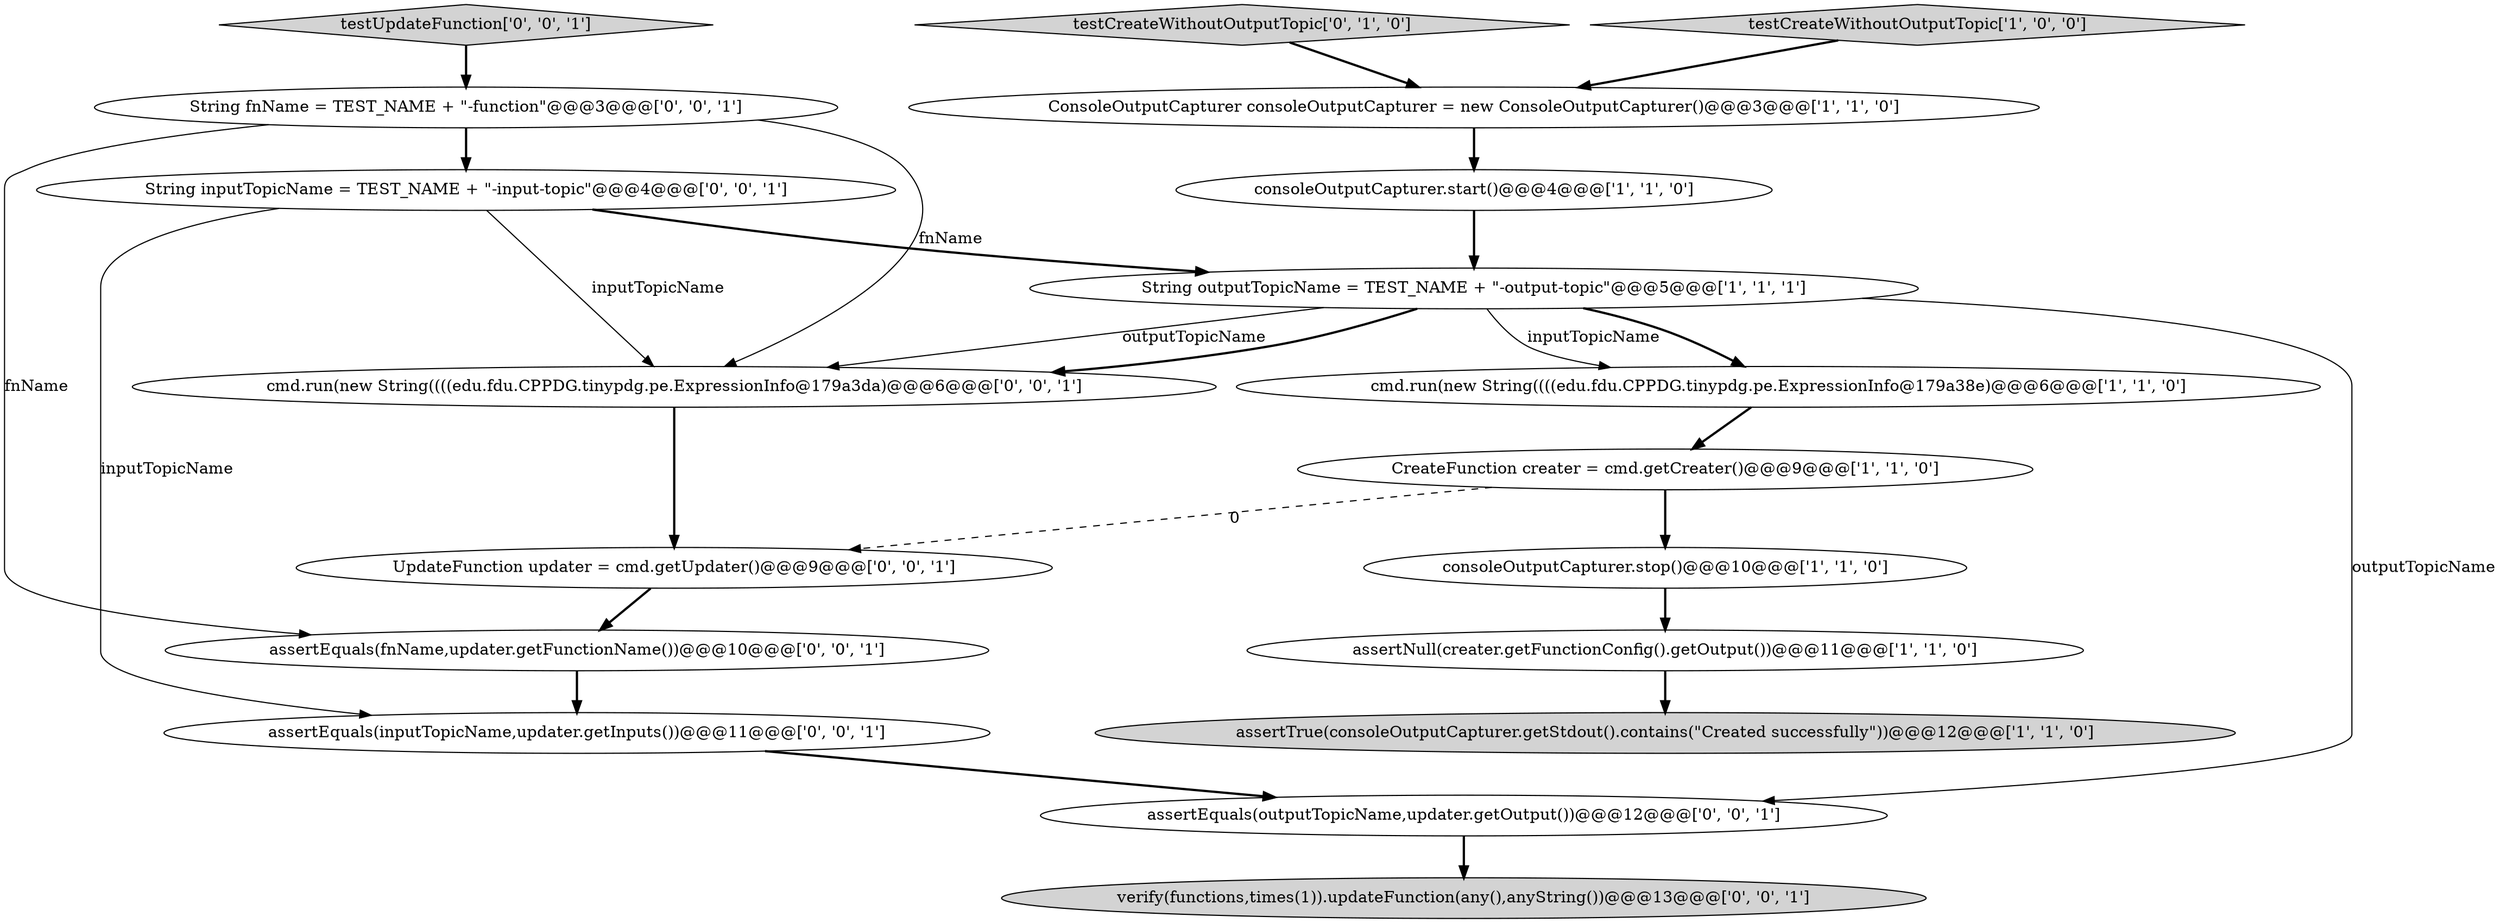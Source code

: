 digraph {
1 [style = filled, label = "cmd.run(new String((((edu.fdu.CPPDG.tinypdg.pe.ExpressionInfo@179a38e)@@@6@@@['1', '1', '0']", fillcolor = white, shape = ellipse image = "AAA0AAABBB1BBB"];
14 [style = filled, label = "String inputTopicName = TEST_NAME + \"-input-topic\"@@@4@@@['0', '0', '1']", fillcolor = white, shape = ellipse image = "AAA0AAABBB3BBB"];
8 [style = filled, label = "testCreateWithoutOutputTopic['1', '0', '0']", fillcolor = lightgray, shape = diamond image = "AAA0AAABBB1BBB"];
13 [style = filled, label = "UpdateFunction updater = cmd.getUpdater()@@@9@@@['0', '0', '1']", fillcolor = white, shape = ellipse image = "AAA0AAABBB3BBB"];
11 [style = filled, label = "assertEquals(outputTopicName,updater.getOutput())@@@12@@@['0', '0', '1']", fillcolor = white, shape = ellipse image = "AAA0AAABBB3BBB"];
17 [style = filled, label = "testUpdateFunction['0', '0', '1']", fillcolor = lightgray, shape = diamond image = "AAA0AAABBB3BBB"];
4 [style = filled, label = "consoleOutputCapturer.start()@@@4@@@['1', '1', '0']", fillcolor = white, shape = ellipse image = "AAA0AAABBB1BBB"];
7 [style = filled, label = "consoleOutputCapturer.stop()@@@10@@@['1', '1', '0']", fillcolor = white, shape = ellipse image = "AAA0AAABBB1BBB"];
9 [style = filled, label = "testCreateWithoutOutputTopic['0', '1', '0']", fillcolor = lightgray, shape = diamond image = "AAA0AAABBB2BBB"];
5 [style = filled, label = "assertNull(creater.getFunctionConfig().getOutput())@@@11@@@['1', '1', '0']", fillcolor = white, shape = ellipse image = "AAA0AAABBB1BBB"];
3 [style = filled, label = "ConsoleOutputCapturer consoleOutputCapturer = new ConsoleOutputCapturer()@@@3@@@['1', '1', '0']", fillcolor = white, shape = ellipse image = "AAA0AAABBB1BBB"];
10 [style = filled, label = "cmd.run(new String((((edu.fdu.CPPDG.tinypdg.pe.ExpressionInfo@179a3da)@@@6@@@['0', '0', '1']", fillcolor = white, shape = ellipse image = "AAA0AAABBB3BBB"];
16 [style = filled, label = "assertEquals(inputTopicName,updater.getInputs())@@@11@@@['0', '0', '1']", fillcolor = white, shape = ellipse image = "AAA0AAABBB3BBB"];
12 [style = filled, label = "verify(functions,times(1)).updateFunction(any(),anyString())@@@13@@@['0', '0', '1']", fillcolor = lightgray, shape = ellipse image = "AAA0AAABBB3BBB"];
6 [style = filled, label = "String outputTopicName = TEST_NAME + \"-output-topic\"@@@5@@@['1', '1', '1']", fillcolor = white, shape = ellipse image = "AAA0AAABBB1BBB"];
15 [style = filled, label = "String fnName = TEST_NAME + \"-function\"@@@3@@@['0', '0', '1']", fillcolor = white, shape = ellipse image = "AAA0AAABBB3BBB"];
18 [style = filled, label = "assertEquals(fnName,updater.getFunctionName())@@@10@@@['0', '0', '1']", fillcolor = white, shape = ellipse image = "AAA0AAABBB3BBB"];
2 [style = filled, label = "assertTrue(consoleOutputCapturer.getStdout().contains(\"Created successfully\"))@@@12@@@['1', '1', '0']", fillcolor = lightgray, shape = ellipse image = "AAA0AAABBB1BBB"];
0 [style = filled, label = "CreateFunction creater = cmd.getCreater()@@@9@@@['1', '1', '0']", fillcolor = white, shape = ellipse image = "AAA0AAABBB1BBB"];
16->11 [style = bold, label=""];
15->14 [style = bold, label=""];
6->10 [style = solid, label="outputTopicName"];
4->6 [style = bold, label=""];
8->3 [style = bold, label=""];
11->12 [style = bold, label=""];
1->0 [style = bold, label=""];
3->4 [style = bold, label=""];
6->11 [style = solid, label="outputTopicName"];
14->16 [style = solid, label="inputTopicName"];
14->10 [style = solid, label="inputTopicName"];
0->7 [style = bold, label=""];
6->1 [style = solid, label="inputTopicName"];
6->1 [style = bold, label=""];
15->10 [style = solid, label="fnName"];
5->2 [style = bold, label=""];
7->5 [style = bold, label=""];
10->13 [style = bold, label=""];
6->10 [style = bold, label=""];
0->13 [style = dashed, label="0"];
17->15 [style = bold, label=""];
9->3 [style = bold, label=""];
15->18 [style = solid, label="fnName"];
14->6 [style = bold, label=""];
13->18 [style = bold, label=""];
18->16 [style = bold, label=""];
}
